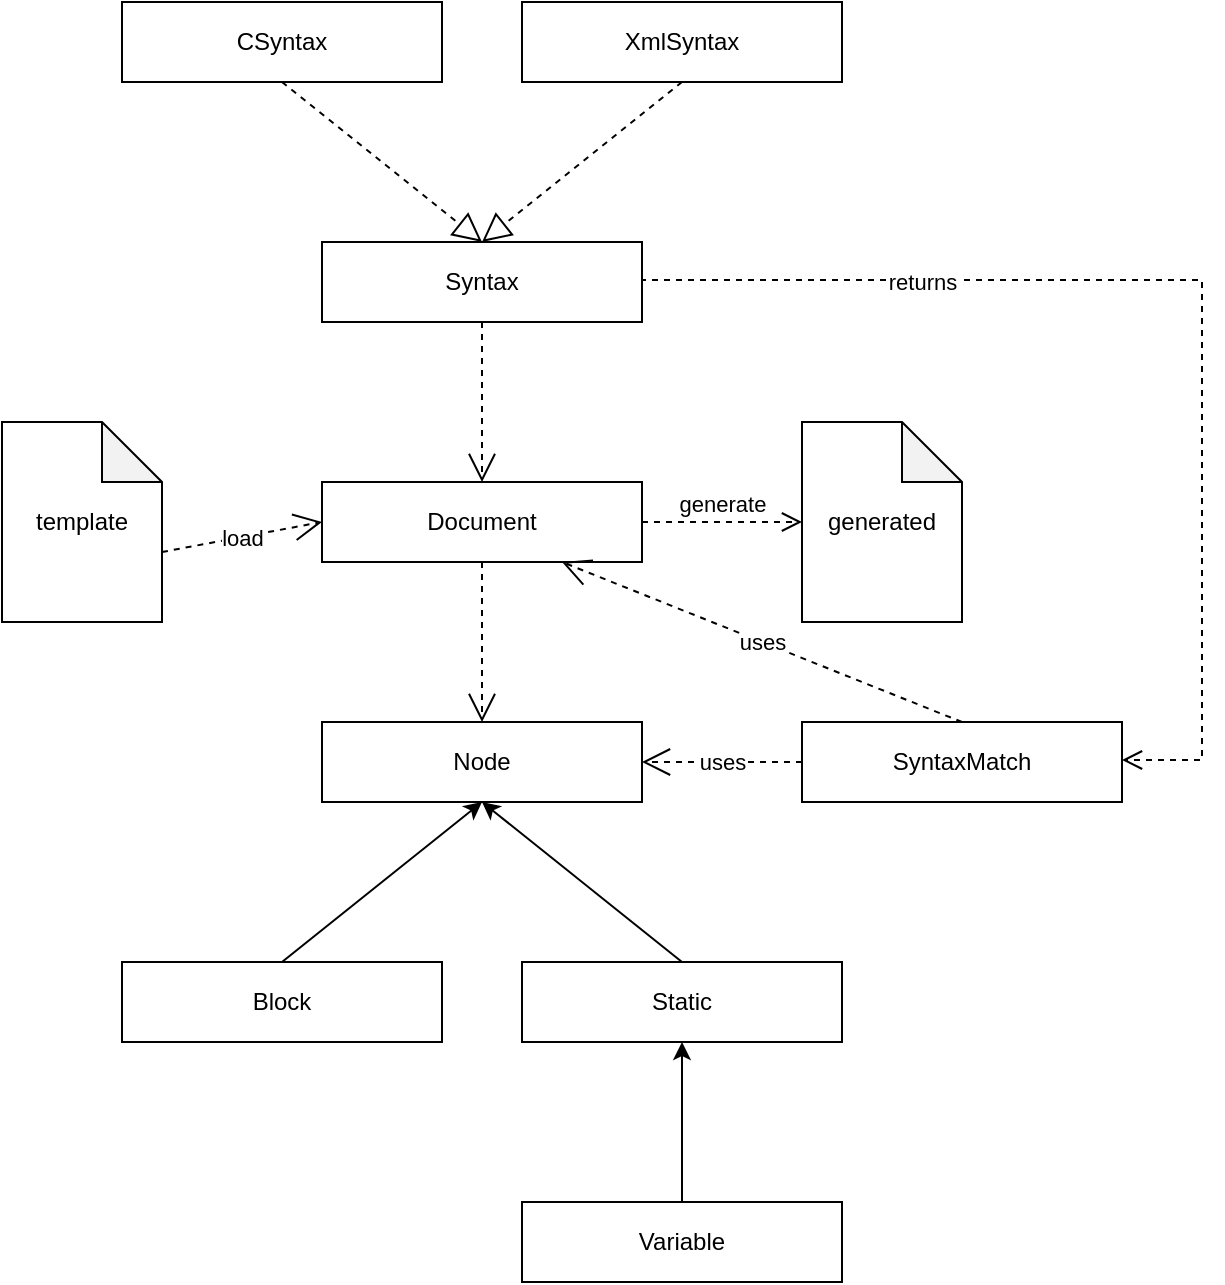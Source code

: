 <mxfile version="14.6.13" type="device"><diagram id="c8u-sP2Gw6_euC3us4Ga" name="Page-1"><mxGraphModel dx="1577" dy="1003" grid="1" gridSize="10" guides="1" tooltips="1" connect="1" arrows="1" fold="1" page="1" pageScale="1" pageWidth="1100" pageHeight="850" math="0" shadow="0"><root><mxCell id="0"/><mxCell id="1" parent="0"/><mxCell id="AzQQ69i2vUiRAl2GpNSi-1" value="Document" style="rounded=0;whiteSpace=wrap;html=1;" parent="1" vertex="1"><mxGeometry x="480" y="360" width="160" height="40" as="geometry"/></mxCell><mxCell id="AzQQ69i2vUiRAl2GpNSi-2" value="Node" style="rounded=0;whiteSpace=wrap;html=1;" parent="1" vertex="1"><mxGeometry x="480" y="480" width="160" height="40" as="geometry"/></mxCell><mxCell id="AzQQ69i2vUiRAl2GpNSi-3" value="Block" style="rounded=0;whiteSpace=wrap;html=1;" parent="1" vertex="1"><mxGeometry x="380" y="600" width="160" height="40" as="geometry"/></mxCell><mxCell id="AzQQ69i2vUiRAl2GpNSi-4" value="Static" style="rounded=0;whiteSpace=wrap;html=1;" parent="1" vertex="1"><mxGeometry x="580" y="600" width="160" height="40" as="geometry"/></mxCell><mxCell id="AzQQ69i2vUiRAl2GpNSi-5" value="Variable" style="rounded=0;whiteSpace=wrap;html=1;" parent="1" vertex="1"><mxGeometry x="580" y="720" width="160" height="40" as="geometry"/></mxCell><mxCell id="AzQQ69i2vUiRAl2GpNSi-6" value="" style="endArrow=classic;html=1;exitX=0.5;exitY=0;exitDx=0;exitDy=0;entryX=0.5;entryY=1;entryDx=0;entryDy=0;" parent="1" source="AzQQ69i2vUiRAl2GpNSi-3" target="AzQQ69i2vUiRAl2GpNSi-2" edge="1"><mxGeometry width="50" height="50" relative="1" as="geometry"><mxPoint x="1150" y="910" as="sourcePoint"/><mxPoint x="1130" y="790" as="targetPoint"/></mxGeometry></mxCell><mxCell id="AzQQ69i2vUiRAl2GpNSi-7" value="" style="endArrow=classic;html=1;exitX=0.5;exitY=0;exitDx=0;exitDy=0;entryX=0.5;entryY=1;entryDx=0;entryDy=0;" parent="1" source="AzQQ69i2vUiRAl2GpNSi-4" target="AzQQ69i2vUiRAl2GpNSi-2" edge="1"><mxGeometry width="50" height="50" relative="1" as="geometry"><mxPoint x="1150" y="910" as="sourcePoint"/><mxPoint x="1130" y="790" as="targetPoint"/></mxGeometry></mxCell><mxCell id="AzQQ69i2vUiRAl2GpNSi-8" value="" style="endArrow=classic;html=1;exitX=0.5;exitY=0;exitDx=0;exitDy=0;" parent="1" source="AzQQ69i2vUiRAl2GpNSi-5" edge="1"><mxGeometry width="50" height="50" relative="1" as="geometry"><mxPoint x="1250" y="910" as="sourcePoint"/><mxPoint x="660" y="640" as="targetPoint"/></mxGeometry></mxCell><mxCell id="AzQQ69i2vUiRAl2GpNSi-9" value="" style="endArrow=open;endSize=12;dashed=1;html=1;exitX=0.5;exitY=1;exitDx=0;exitDy=0;entryX=0.5;entryY=0;entryDx=0;entryDy=0;" parent="1" source="AzQQ69i2vUiRAl2GpNSi-1" target="AzQQ69i2vUiRAl2GpNSi-2" edge="1"><mxGeometry width="160" relative="1" as="geometry"><mxPoint x="640" y="430" as="sourcePoint"/><mxPoint x="800" y="430" as="targetPoint"/></mxGeometry></mxCell><mxCell id="AzQQ69i2vUiRAl2GpNSi-13" value="template" style="shape=note;whiteSpace=wrap;html=1;backgroundOutline=1;darkOpacity=0.05;" parent="1" vertex="1"><mxGeometry x="320" y="330" width="80" height="100" as="geometry"/></mxCell><mxCell id="AzQQ69i2vUiRAl2GpNSi-14" value="generated" style="shape=note;whiteSpace=wrap;html=1;backgroundOutline=1;darkOpacity=0.05;" parent="1" vertex="1"><mxGeometry x="720" y="330" width="80" height="100" as="geometry"/></mxCell><mxCell id="AzQQ69i2vUiRAl2GpNSi-15" value="load" style="endArrow=open;endSize=12;dashed=1;html=1;entryX=0;entryY=0.5;entryDx=0;entryDy=0;exitX=0;exitY=0;exitDx=80;exitDy=65;exitPerimeter=0;" parent="1" source="AzQQ69i2vUiRAl2GpNSi-13" target="AzQQ69i2vUiRAl2GpNSi-1" edge="1"><mxGeometry width="160" relative="1" as="geometry"><mxPoint x="410" y="390" as="sourcePoint"/><mxPoint x="520" y="330" as="targetPoint"/></mxGeometry></mxCell><mxCell id="AzQQ69i2vUiRAl2GpNSi-16" value="generate" style="html=1;verticalAlign=bottom;endArrow=open;dashed=1;endSize=8;exitX=1;exitY=0.5;exitDx=0;exitDy=0;entryX=0;entryY=0.5;entryDx=0;entryDy=0;entryPerimeter=0;" parent="1" source="AzQQ69i2vUiRAl2GpNSi-1" target="AzQQ69i2vUiRAl2GpNSi-14" edge="1"><mxGeometry relative="1" as="geometry"><mxPoint x="500" y="450" as="sourcePoint"/><mxPoint x="420" y="450" as="targetPoint"/></mxGeometry></mxCell><mxCell id="AzQQ69i2vUiRAl2GpNSi-17" value="Syntax" style="rounded=0;whiteSpace=wrap;html=1;" parent="1" vertex="1"><mxGeometry x="480" y="240" width="160" height="40" as="geometry"/></mxCell><mxCell id="AzQQ69i2vUiRAl2GpNSi-18" value="" style="endArrow=open;endSize=12;dashed=1;html=1;exitX=0.5;exitY=1;exitDx=0;exitDy=0;edgeStyle=orthogonalEdgeStyle;" parent="1" source="AzQQ69i2vUiRAl2GpNSi-17" edge="1"><mxGeometry width="160" relative="1" as="geometry"><mxPoint x="600" y="300" as="sourcePoint"/><mxPoint x="560" y="360" as="targetPoint"/></mxGeometry></mxCell><mxCell id="AzQQ69i2vUiRAl2GpNSi-19" value="XmlSyntax" style="rounded=0;whiteSpace=wrap;html=1;" parent="1" vertex="1"><mxGeometry x="580" y="120" width="160" height="40" as="geometry"/></mxCell><mxCell id="AzQQ69i2vUiRAl2GpNSi-20" value="CSyntax" style="rounded=0;whiteSpace=wrap;html=1;" parent="1" vertex="1"><mxGeometry x="380" y="120" width="160" height="40" as="geometry"/></mxCell><mxCell id="AzQQ69i2vUiRAl2GpNSi-22" value="" style="endArrow=block;dashed=1;endFill=0;endSize=12;html=1;entryX=0.5;entryY=0;entryDx=0;entryDy=0;exitX=0.5;exitY=1;exitDx=0;exitDy=0;" parent="1" source="AzQQ69i2vUiRAl2GpNSi-19" target="AzQQ69i2vUiRAl2GpNSi-17" edge="1"><mxGeometry width="160" relative="1" as="geometry"><mxPoint x="90" y="480" as="sourcePoint"/><mxPoint x="250" y="480" as="targetPoint"/></mxGeometry></mxCell><mxCell id="AzQQ69i2vUiRAl2GpNSi-23" value="" style="endArrow=block;dashed=1;endFill=0;endSize=12;html=1;entryX=0.5;entryY=0;entryDx=0;entryDy=0;exitX=0.5;exitY=1;exitDx=0;exitDy=0;" parent="1" source="AzQQ69i2vUiRAl2GpNSi-20" target="AzQQ69i2vUiRAl2GpNSi-17" edge="1"><mxGeometry width="160" relative="1" as="geometry"><mxPoint x="160" y="400" as="sourcePoint"/><mxPoint x="320" y="400" as="targetPoint"/></mxGeometry></mxCell><mxCell id="9Bbw4Hcb4U-hEetW5VjP-1" value="SyntaxMatch" style="rounded=0;whiteSpace=wrap;html=1;" vertex="1" parent="1"><mxGeometry x="720" y="480" width="160" height="40" as="geometry"/></mxCell><mxCell id="9Bbw4Hcb4U-hEetW5VjP-3" value="uses" style="endArrow=open;endSize=12;dashed=1;html=1;entryX=0.75;entryY=1;entryDx=0;entryDy=0;exitX=0.5;exitY=0;exitDx=0;exitDy=0;" edge="1" parent="1" source="9Bbw4Hcb4U-hEetW5VjP-1" target="AzQQ69i2vUiRAl2GpNSi-1"><mxGeometry width="160" relative="1" as="geometry"><mxPoint x="400" y="340" as="sourcePoint"/><mxPoint x="560" y="340" as="targetPoint"/></mxGeometry></mxCell><mxCell id="9Bbw4Hcb4U-hEetW5VjP-4" value="uses" style="endArrow=open;endSize=12;dashed=1;html=1;exitX=0;exitY=0.5;exitDx=0;exitDy=0;entryX=1;entryY=0.5;entryDx=0;entryDy=0;" edge="1" parent="1" source="9Bbw4Hcb4U-hEetW5VjP-1" target="AzQQ69i2vUiRAl2GpNSi-2"><mxGeometry width="160" relative="1" as="geometry"><mxPoint x="400" y="340" as="sourcePoint"/><mxPoint x="560" y="340" as="targetPoint"/></mxGeometry></mxCell><mxCell id="9Bbw4Hcb4U-hEetW5VjP-5" value="returns" style="html=1;verticalAlign=bottom;endArrow=open;dashed=1;endSize=8;entryX=1;entryY=0.5;entryDx=0;entryDy=0;exitX=1;exitY=0.5;exitDx=0;exitDy=0;edgeStyle=orthogonalEdgeStyle;rounded=0;" edge="1" parent="1" source="AzQQ69i2vUiRAl2GpNSi-17"><mxGeometry x="-0.5" y="-10" relative="1" as="geometry"><mxPoint x="640" y="259" as="sourcePoint"/><mxPoint x="880.0" y="499" as="targetPoint"/><Array as="points"><mxPoint x="640" y="259"/><mxPoint x="920" y="259"/><mxPoint x="920" y="499"/></Array><mxPoint as="offset"/></mxGeometry></mxCell></root></mxGraphModel></diagram></mxfile>